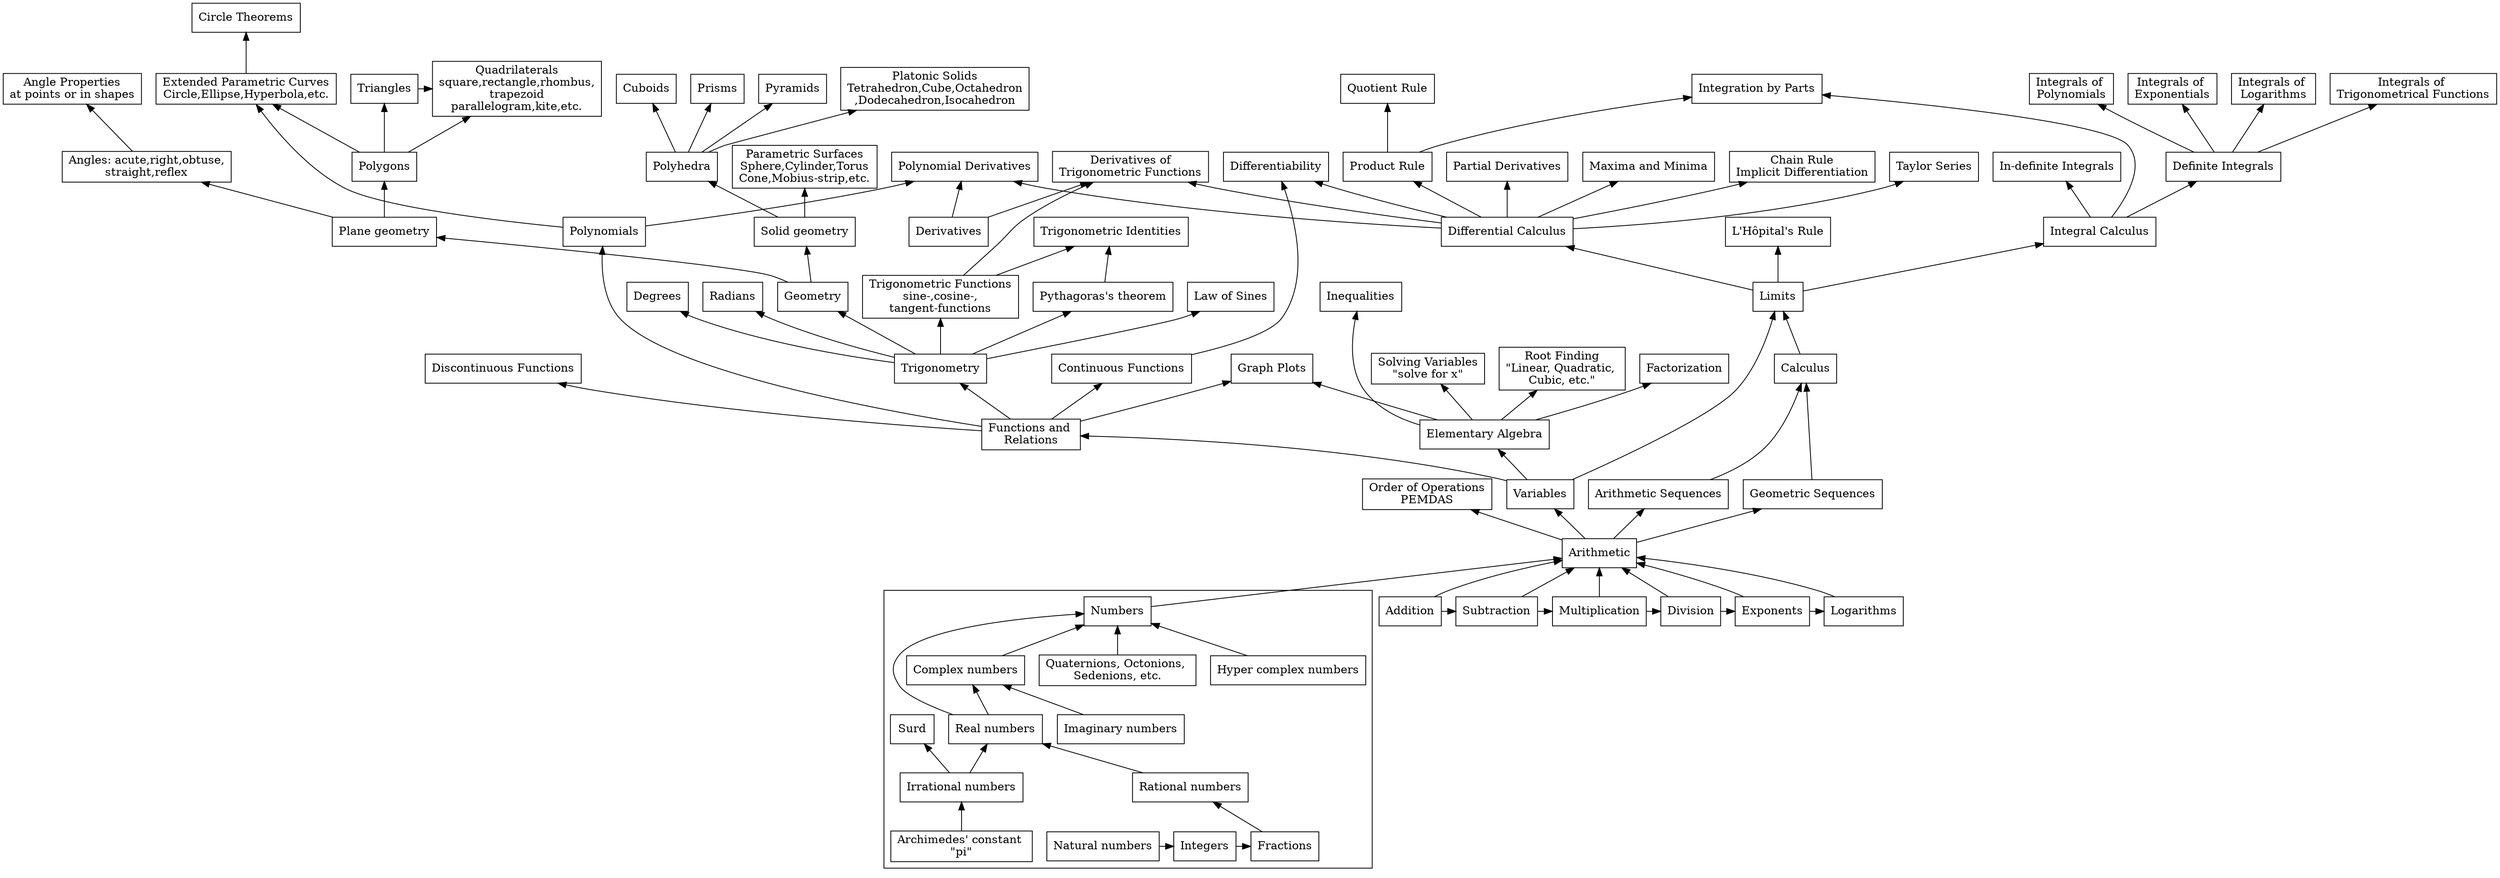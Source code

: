 digraph DG 
{
splines="TRUE"
orientation="[IL]*"
rankdir="BT"
node[shape="box"]
//======= width height zoom centerx centery
// viewport="2880, 1800,  1.0, 0.0,    0.0"

//================================ Numbers
subgraph cluster_Numbers 
{
  numbers_natural[label="Natural numbers"]
  numbers_integer[label="Integers"]
  numbers_fractions[label="Fractions"]
  numbers_rational[label="Rational numbers"]
  numbers_irrational[label="Irrational numbers"]
  numbers_real[label="Real numbers"]
  numbers_imaginary[label="Imaginary numbers"]
  numbers_complex[label="Complex numbers"]
  numbers_hypercomplex[label="Hyper complex numbers"]
  numbers_quaternions[label="Quaternions, Octonions, \nSedenions, etc."]
  numbers_pi[label="Archimedes' constant \n\"pi\""]
  numbers[label="Numbers"]


  numbers_natural->numbers_integer
  {rank=same numbers_natural numbers_integer numbers_fractions numbers_pi}
  numbers_integer->numbers_fractions
  numbers_fractions->numbers_rational
  numbers_rational->numbers_real->numbers
  numbers_irrational->numbers_real
  numbers_irrational->Surd

  numbers_pi->numbers_irrational

  {rank=same numbers_imaginary numbers_real}

  numbers_imaginary->numbers_complex
  numbers_real->numbers_complex->numbers

  numbers_hypercomplex->numbers
  numbers_quaternions->numbers
}

//================================ Arithmetic
Addition->Arithmetic
Subtraction->Arithmetic
Multiplication->Arithmetic
Division->Arithmetic
Exponents->Arithmetic
Logarithms->Arithmetic

{rank=same Addition Subtraction Multiplication Division Exponents Logarithms}
Addition->Subtraction->Multiplication->Division->Exponents->Logarithms

numbers->Arithmetic

order_of_ops[label="Order of Operations\nPEMDAS"]

Arithmetic->order_of_ops

//================================ Sequences
Arithmetic_sequence[label="Arithmetic Sequences"]
Geometric_sequence[label="Geometric Sequences"]

Arithmetic->Arithmetic_sequence->Calculus
Arithmetic->Geometric_sequence->Calculus
Arithmetic->Variables

Variables->elementary_algebra
Variables->functions
functions->Polynomials

//================================ Algebra
elementary_algebra[label="Elementary Algebra"]
graphs[label="Graph Plots"]

functions[label="Functions and \nRelations"]

solving_variables[label="Solving Variables\n\"solve for x\""]

root_finding[label="Root Finding\n\"Linear, Quadratic, \nCubic, etc.\""]

elementary_algebra->graphs
elementary_algebra->solving_variables
elementary_algebra->Factorization
elementary_algebra->root_finding
elementary_algebra->Inequalities

functions->graphs
functions->"Continuous Functions"->Differentiability
functions->"Discontinuous Functions"

Variables->Limits

//================================ Calculus
polynomial_derivatives[label="Polynomial Derivatives"]

Calculus->Limits

l_hopital_rule[label="L'Hôpital's Rule"]

Limits->l_hopital_rule

{rank=same Limits Inequalities}

//================================ Differential Calculus
differential_calculus[label="Differential Calculus"]

Limits->differential_calculus
differential_calculus->polynomial_derivatives
differential_calculus->trig_derivatives
differential_calculus->"Product Rule"->"Quotient Rule"
differential_calculus->"Partial Derivatives"
differential_calculus->Differentiability
differential_calculus->"Maxima and Minima"
differential_calculus->"Chain Rule\nImplicit Differentiation"
differential_calculus->"Taylor Series"

//================================ Integral Calculus
integral_calculus[label="Integral Calculus"]

Limits->integral_calculus
integral_calculus->"Integration by Parts"
"Product Rule"->"Integration by Parts"
integral_calculus->"Definite Integrals"
integral_calculus->"In-definite Integrals"
"Definite Integrals"->"Integrals of \nPolynomials"
"Definite Integrals"->"Integrals of \nExponentials"
"Definite Integrals"->"Integrals of \nLogarithms"
"Definite Integrals"->"Integrals of \nTrigonometrical Functions"

//================================ Trigonometry
pythogoras[label="Pythagoras's theorem"]
sinus_functions[label="Trigonometric Functions\nsine-,cosine-,\ntangent-functions"]
law_of_sines[label="Law of Sines"]
trig_identities[label="Trigonometric Identities"]

trig_derivatives[label="Derivatives of\nTrigonometric Functions"]

functions->Trigonometry

{rank=same Trigonometry Calculus}

Trigonometry->pythogoras
Trigonometry->sinus_functions
Trigonometry->law_of_sines
pythogoras->trig_identities
sinus_functions->trig_identities

sinus_functions->trig_derivatives
Polynomials->polynomial_derivatives

Derivatives->polynomial_derivatives

Derivatives->trig_derivatives

{rank=same polynomial_derivatives trig_derivatives}

Trigonometry->Degrees
Trigonometry->Radians

//=============================== Geometry
Trigonometry->Geometry

plane_geometry[label="Plane geometry"]
solid_geometry[label="Solid geometry"]

Geometry->plane_geometry
Geometry->solid_geometry

angles[label="Angles: acute,right,obtuse,\nstraight,reflex"]

angle_properties[label="Angle Properties\nat points or in shapes"]

angles->angle_properties

plane_geometry->angles

quadrilaterals[label="Quadrilaterals\nsquare,rectangle,rhombus,\ntrapezoid\nparallelogram,kite,etc."]
ext_parametric_curves[label="Extended Parametric Curves\nCircle,Ellipse,Hyperbola,etc."]
circle_theorems[label="Circle Theorems"]

plane_geometry->Polygons
Polygons->Triangles
Polygons->quadrilaterals
Polygons->ext_parametric_curves
Polynomials->ext_parametric_curves

ext_parametric_curves->circle_theorems

{rank=same Triangles quadrilaterals}

Triangles->quadrilaterals

//=========================== Solid geometry
non_polyhedra[label="Parametric Surfaces\nSphere,Cylinder,Torus\nCone,Mobius-strip,etc."]
solid_geometry->Polyhedra
solid_geometry->non_polyhedra

platonic_solids[label="Platonic Solids\nTetrahedron,Cube,Octahedron\n,Dodecahedron,Isocahedron"]

Polyhedra->Cuboids
Polyhedra->platonic_solids
Polyhedra->Prisms
Polyhedra->Pyramids


}